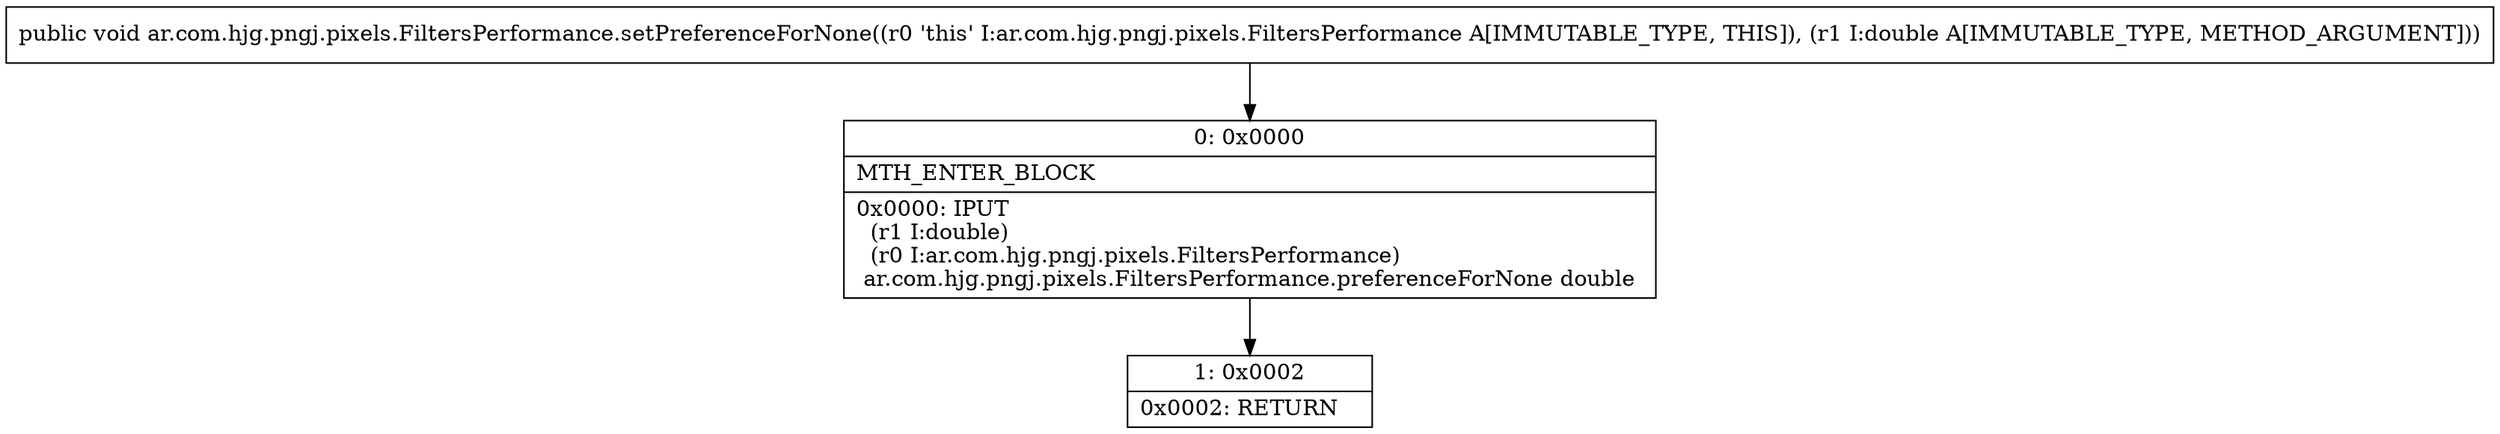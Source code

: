 digraph "CFG forar.com.hjg.pngj.pixels.FiltersPerformance.setPreferenceForNone(D)V" {
Node_0 [shape=record,label="{0\:\ 0x0000|MTH_ENTER_BLOCK\l|0x0000: IPUT  \l  (r1 I:double)\l  (r0 I:ar.com.hjg.pngj.pixels.FiltersPerformance)\l ar.com.hjg.pngj.pixels.FiltersPerformance.preferenceForNone double \l}"];
Node_1 [shape=record,label="{1\:\ 0x0002|0x0002: RETURN   \l}"];
MethodNode[shape=record,label="{public void ar.com.hjg.pngj.pixels.FiltersPerformance.setPreferenceForNone((r0 'this' I:ar.com.hjg.pngj.pixels.FiltersPerformance A[IMMUTABLE_TYPE, THIS]), (r1 I:double A[IMMUTABLE_TYPE, METHOD_ARGUMENT])) }"];
MethodNode -> Node_0;
Node_0 -> Node_1;
}

